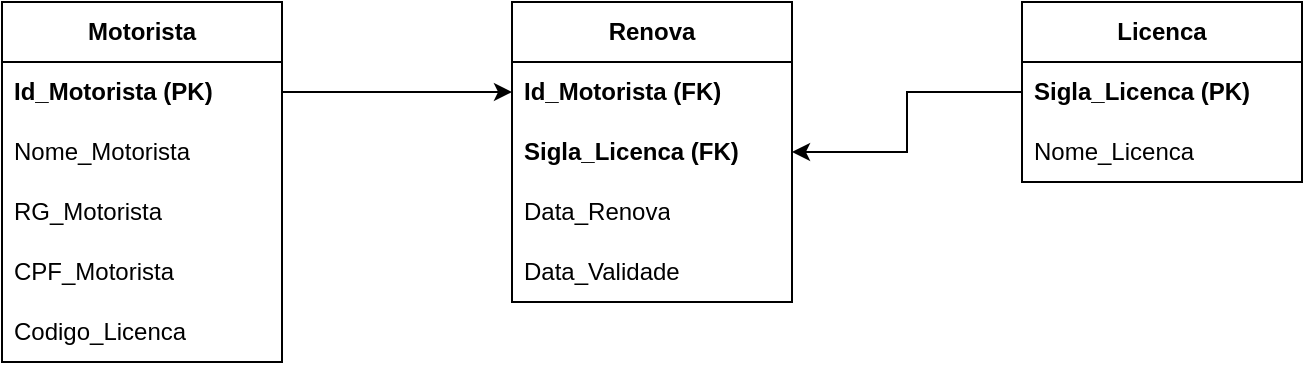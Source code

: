 <mxfile version="21.1.5" type="github">
  <diagram name="Página-1" id="85cVibnaZDrzpZm-tAQg">
    <mxGraphModel dx="940" dy="588" grid="0" gridSize="10" guides="1" tooltips="1" connect="1" arrows="1" fold="1" page="1" pageScale="1" pageWidth="1169" pageHeight="827" math="0" shadow="0">
      <root>
        <mxCell id="0" />
        <mxCell id="1" parent="0" />
        <mxCell id="bS5rdaKEA6mHnhPflJaO-1" value="&lt;b&gt;Motorista&lt;/b&gt;" style="swimlane;fontStyle=0;childLayout=stackLayout;horizontal=1;startSize=30;horizontalStack=0;resizeParent=1;resizeParentMax=0;resizeLast=0;collapsible=1;marginBottom=0;whiteSpace=wrap;html=1;" parent="1" vertex="1">
          <mxGeometry x="131" y="158" width="140" height="180" as="geometry" />
        </mxCell>
        <mxCell id="bS5rdaKEA6mHnhPflJaO-2" value="&lt;b&gt;Id_Motorista (PK)&lt;/b&gt;" style="text;strokeColor=none;fillColor=none;align=left;verticalAlign=middle;spacingLeft=4;spacingRight=4;overflow=hidden;points=[[0,0.5],[1,0.5]];portConstraint=eastwest;rotatable=0;whiteSpace=wrap;html=1;" parent="bS5rdaKEA6mHnhPflJaO-1" vertex="1">
          <mxGeometry y="30" width="140" height="30" as="geometry" />
        </mxCell>
        <mxCell id="bS5rdaKEA6mHnhPflJaO-3" value="Nome_Motorista" style="text;strokeColor=none;fillColor=none;align=left;verticalAlign=middle;spacingLeft=4;spacingRight=4;overflow=hidden;points=[[0,0.5],[1,0.5]];portConstraint=eastwest;rotatable=0;whiteSpace=wrap;html=1;" parent="bS5rdaKEA6mHnhPflJaO-1" vertex="1">
          <mxGeometry y="60" width="140" height="30" as="geometry" />
        </mxCell>
        <mxCell id="bS5rdaKEA6mHnhPflJaO-4" value="&lt;div&gt;RG_Motorista&lt;/div&gt;" style="text;strokeColor=none;fillColor=none;align=left;verticalAlign=middle;spacingLeft=4;spacingRight=4;overflow=hidden;points=[[0,0.5],[1,0.5]];portConstraint=eastwest;rotatable=0;whiteSpace=wrap;html=1;" parent="bS5rdaKEA6mHnhPflJaO-1" vertex="1">
          <mxGeometry y="90" width="140" height="30" as="geometry" />
        </mxCell>
        <mxCell id="CZAKT3-gu_QvicF6BL-h-10" value="CPF_Motorista" style="text;strokeColor=none;fillColor=none;align=left;verticalAlign=middle;spacingLeft=4;spacingRight=4;overflow=hidden;points=[[0,0.5],[1,0.5]];portConstraint=eastwest;rotatable=0;whiteSpace=wrap;html=1;" vertex="1" parent="bS5rdaKEA6mHnhPflJaO-1">
          <mxGeometry y="120" width="140" height="30" as="geometry" />
        </mxCell>
        <mxCell id="CZAKT3-gu_QvicF6BL-h-11" value="Codigo_Licenca" style="text;strokeColor=none;fillColor=none;align=left;verticalAlign=middle;spacingLeft=4;spacingRight=4;overflow=hidden;points=[[0,0.5],[1,0.5]];portConstraint=eastwest;rotatable=0;whiteSpace=wrap;html=1;" vertex="1" parent="bS5rdaKEA6mHnhPflJaO-1">
          <mxGeometry y="150" width="140" height="30" as="geometry" />
        </mxCell>
        <mxCell id="bS5rdaKEA6mHnhPflJaO-6" value="&lt;b&gt;Licenca&lt;/b&gt;" style="swimlane;fontStyle=0;childLayout=stackLayout;horizontal=1;startSize=30;horizontalStack=0;resizeParent=1;resizeParentMax=0;resizeLast=0;collapsible=1;marginBottom=0;whiteSpace=wrap;html=1;" parent="1" vertex="1">
          <mxGeometry x="641" y="158" width="140" height="90" as="geometry">
            <mxRectangle x="530" y="160" width="80" height="30" as="alternateBounds" />
          </mxGeometry>
        </mxCell>
        <mxCell id="bS5rdaKEA6mHnhPflJaO-8" value="&lt;b&gt;Sigla_Licenca (PK)&lt;/b&gt;" style="text;strokeColor=none;fillColor=none;align=left;verticalAlign=middle;spacingLeft=4;spacingRight=4;overflow=hidden;points=[[0,0.5],[1,0.5]];portConstraint=eastwest;rotatable=0;whiteSpace=wrap;html=1;" parent="bS5rdaKEA6mHnhPflJaO-6" vertex="1">
          <mxGeometry y="30" width="140" height="30" as="geometry" />
        </mxCell>
        <mxCell id="bS5rdaKEA6mHnhPflJaO-9" value="Nome_Licenca" style="text;strokeColor=none;fillColor=none;align=left;verticalAlign=middle;spacingLeft=4;spacingRight=4;overflow=hidden;points=[[0,0.5],[1,0.5]];portConstraint=eastwest;rotatable=0;whiteSpace=wrap;html=1;" parent="bS5rdaKEA6mHnhPflJaO-6" vertex="1">
          <mxGeometry y="60" width="140" height="30" as="geometry" />
        </mxCell>
        <mxCell id="CZAKT3-gu_QvicF6BL-h-1" value="&lt;b&gt;Renova&lt;/b&gt;" style="swimlane;fontStyle=0;childLayout=stackLayout;horizontal=1;startSize=30;horizontalStack=0;resizeParent=1;resizeParentMax=0;resizeLast=0;collapsible=1;marginBottom=0;whiteSpace=wrap;html=1;" vertex="1" parent="1">
          <mxGeometry x="386" y="158" width="140" height="150" as="geometry" />
        </mxCell>
        <mxCell id="CZAKT3-gu_QvicF6BL-h-2" value="&lt;b&gt;Id_Motorista (FK)&lt;/b&gt;" style="text;strokeColor=none;fillColor=none;align=left;verticalAlign=middle;spacingLeft=4;spacingRight=4;overflow=hidden;points=[[0,0.5],[1,0.5]];portConstraint=eastwest;rotatable=0;whiteSpace=wrap;html=1;" vertex="1" parent="CZAKT3-gu_QvicF6BL-h-1">
          <mxGeometry y="30" width="140" height="30" as="geometry" />
        </mxCell>
        <mxCell id="CZAKT3-gu_QvicF6BL-h-4" value="&lt;b&gt;Sigla_Licenca (FK)&lt;/b&gt;" style="text;strokeColor=none;fillColor=none;align=left;verticalAlign=middle;spacingLeft=4;spacingRight=4;overflow=hidden;points=[[0,0.5],[1,0.5]];portConstraint=eastwest;rotatable=0;whiteSpace=wrap;html=1;" vertex="1" parent="CZAKT3-gu_QvicF6BL-h-1">
          <mxGeometry y="60" width="140" height="30" as="geometry" />
        </mxCell>
        <mxCell id="CZAKT3-gu_QvicF6BL-h-3" value="Data_Renova " style="text;strokeColor=none;fillColor=none;align=left;verticalAlign=middle;spacingLeft=4;spacingRight=4;overflow=hidden;points=[[0,0.5],[1,0.5]];portConstraint=eastwest;rotatable=0;whiteSpace=wrap;html=1;" vertex="1" parent="CZAKT3-gu_QvicF6BL-h-1">
          <mxGeometry y="90" width="140" height="30" as="geometry" />
        </mxCell>
        <mxCell id="bS5rdaKEA6mHnhPflJaO-10" value="Data_Validade" style="text;strokeColor=none;fillColor=none;align=left;verticalAlign=middle;spacingLeft=4;spacingRight=4;overflow=hidden;points=[[0,0.5],[1,0.5]];portConstraint=eastwest;rotatable=0;whiteSpace=wrap;html=1;" parent="CZAKT3-gu_QvicF6BL-h-1" vertex="1">
          <mxGeometry y="120" width="140" height="30" as="geometry" />
        </mxCell>
        <mxCell id="CZAKT3-gu_QvicF6BL-h-13" style="edgeStyle=orthogonalEdgeStyle;rounded=0;orthogonalLoop=1;jettySize=auto;html=1;exitX=1;exitY=0.5;exitDx=0;exitDy=0;" edge="1" parent="1" source="bS5rdaKEA6mHnhPflJaO-2" target="CZAKT3-gu_QvicF6BL-h-2">
          <mxGeometry relative="1" as="geometry" />
        </mxCell>
        <mxCell id="CZAKT3-gu_QvicF6BL-h-14" style="edgeStyle=orthogonalEdgeStyle;rounded=0;orthogonalLoop=1;jettySize=auto;html=1;exitX=0;exitY=0.5;exitDx=0;exitDy=0;entryX=1;entryY=0.5;entryDx=0;entryDy=0;" edge="1" parent="1" source="bS5rdaKEA6mHnhPflJaO-8" target="CZAKT3-gu_QvicF6BL-h-4">
          <mxGeometry relative="1" as="geometry" />
        </mxCell>
      </root>
    </mxGraphModel>
  </diagram>
</mxfile>
